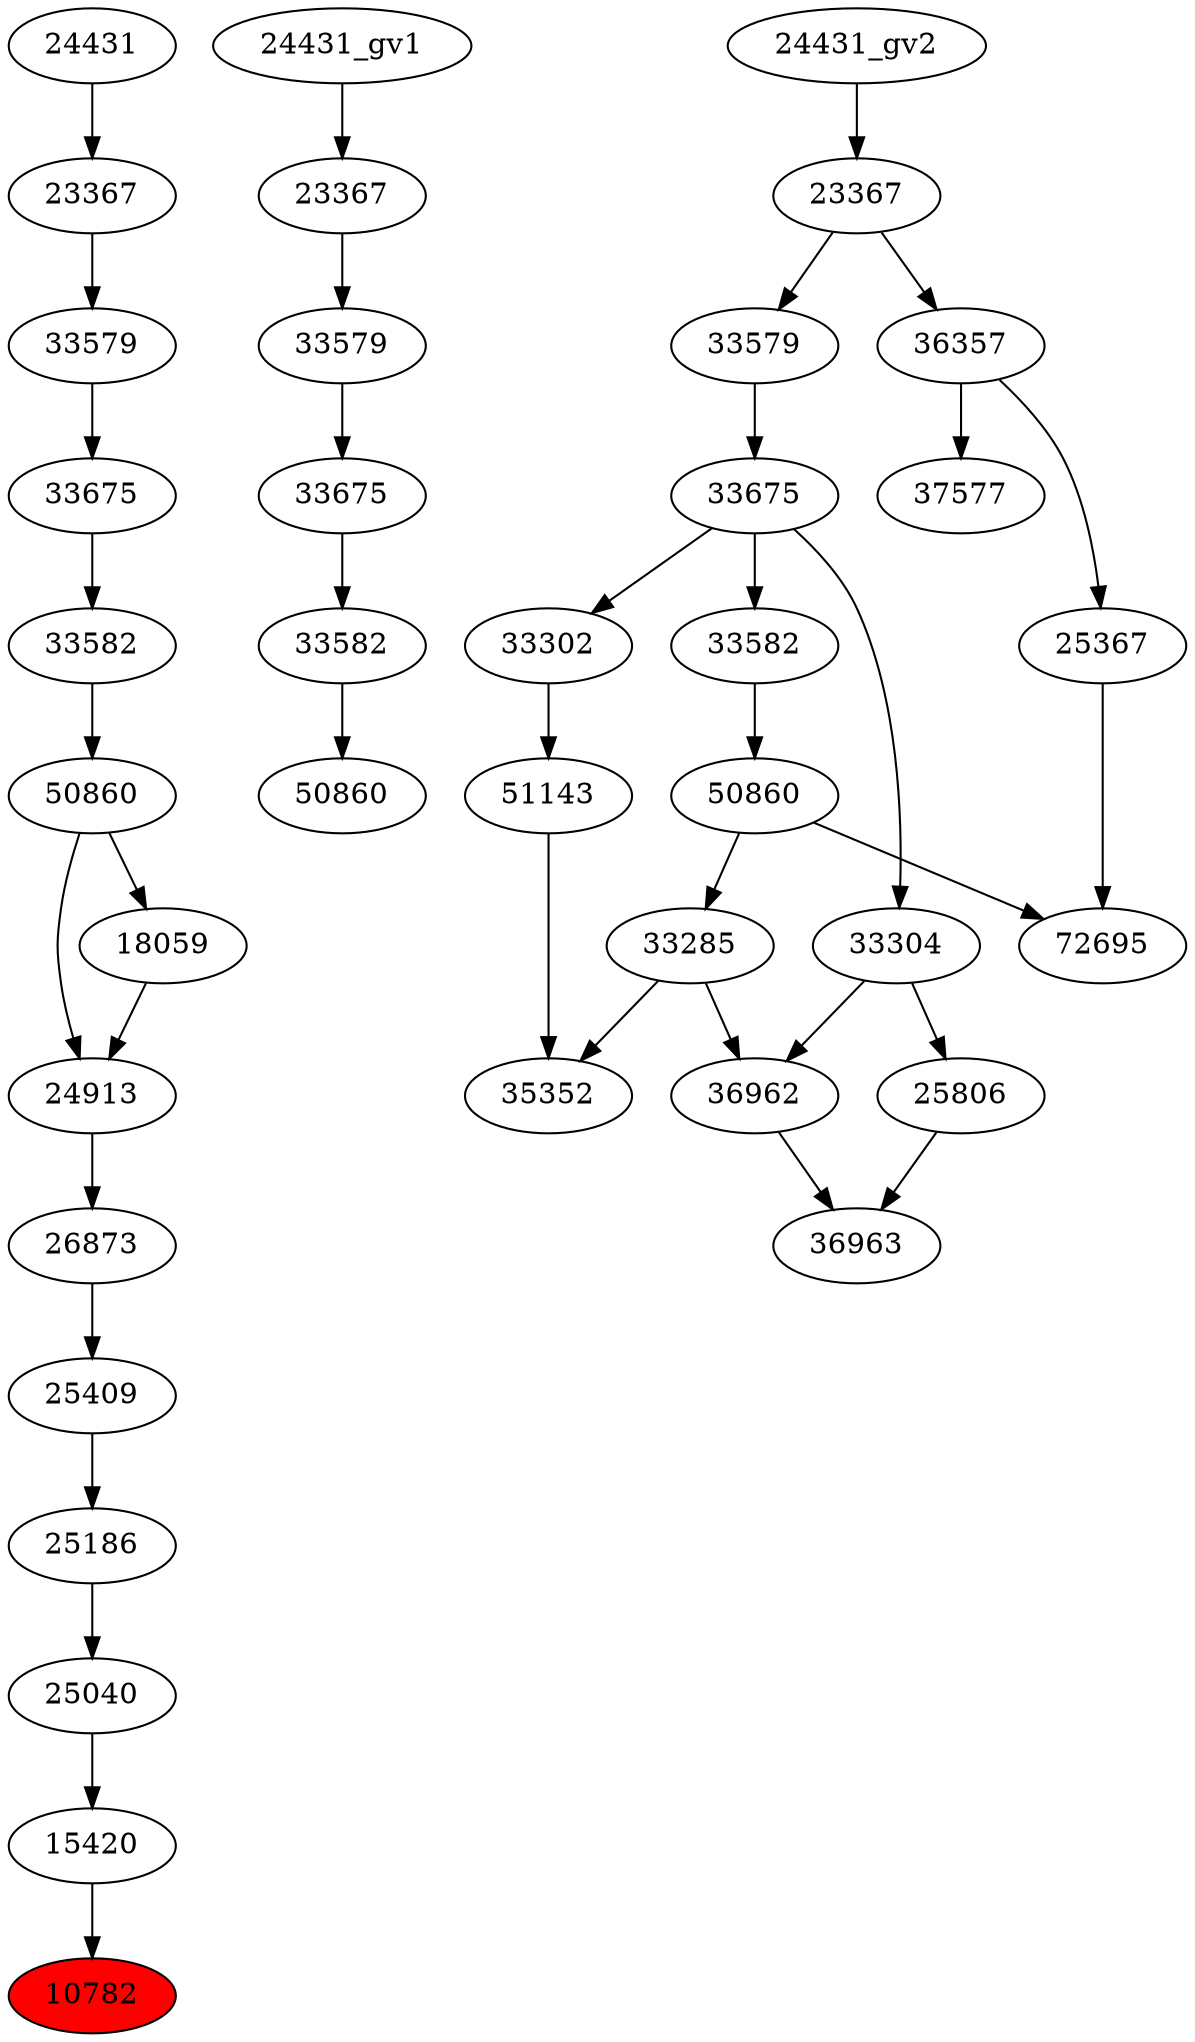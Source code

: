 strict digraph root {
	node [label="\N"];
	{
		node [fillcolor="",
			label="\N",
			style=""
		];
		10782		 [fillcolor=red,
			label=10782,
			style=filled];
		15420		 [label=15420];
		15420 -> 10782;
		25040		 [label=25040];
		25040 -> 15420;
		25186		 [label=25186];
		25186 -> 25040;
		25409		 [label=25409];
		25409 -> 25186;
		26873		 [label=26873];
		26873 -> 25409;
		24913		 [label=24913];
		24913 -> 26873;
		18059		 [label=18059];
		18059 -> 24913;
		50860		 [label=50860];
		50860 -> 24913;
		50860 -> 18059;
		33582		 [label=33582];
		33582 -> 50860;
		33675		 [label=33675];
		33675 -> 33582;
		33579		 [label=33579];
		33579 -> 33675;
		23367		 [label=23367];
		23367 -> 33579;
		24431		 [label=24431];
		24431 -> 23367;
	}
	{
		node [label="\N"];
		"50860_gv1"		 [label=50860];
		"33582_gv1"		 [label=33582];
		"33582_gv1" -> "50860_gv1";
		"33675_gv1"		 [label=33675];
		"33675_gv1" -> "33582_gv1";
		"33579_gv1"		 [label=33579];
		"33579_gv1" -> "33675_gv1";
		"23367_gv1"		 [label=23367];
		"23367_gv1" -> "33579_gv1";
		"24431_gv1" -> "23367_gv1";
	}
	{
		node [label="\N"];
		35352		 [label=35352];
		33285		 [label=33285];
		33285 -> 35352;
		36962		 [label=36962];
		33285 -> 36962;
		51143		 [label=51143];
		51143 -> 35352;
		"50860_gv2"		 [label=50860];
		"50860_gv2" -> 33285;
		72695		 [label=72695];
		"50860_gv2" -> 72695;
		"33582_gv2"		 [label=33582];
		"33582_gv2" -> "50860_gv2";
		33302		 [label=33302];
		33302 -> 51143;
		"33675_gv2"		 [label=33675];
		"33675_gv2" -> "33582_gv2";
		"33675_gv2" -> 33302;
		33304		 [label=33304];
		"33675_gv2" -> 33304;
		36963		 [label=36963];
		36962 -> 36963;
		25806		 [label=25806];
		25806 -> 36963;
		"33579_gv2"		 [label=33579];
		"33579_gv2" -> "33675_gv2";
		25367		 [label=25367];
		25367 -> 72695;
		33304 -> 36962;
		33304 -> 25806;
		"23367_gv2"		 [label=23367];
		"23367_gv2" -> "33579_gv2";
		36357		 [label=36357];
		"23367_gv2" -> 36357;
		36357 -> 25367;
		37577		 [label=37577];
		36357 -> 37577;
		"24431_gv2" -> "23367_gv2";
	}
}
